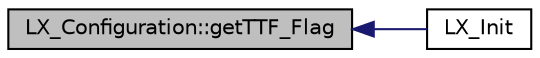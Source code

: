digraph "LX_Configuration::getTTF_Flag"
{
  edge [fontname="Helvetica",fontsize="10",labelfontname="Helvetica",labelfontsize="10"];
  node [fontname="Helvetica",fontsize="10",shape=record];
  rankdir="LR";
  Node1 [label="LX_Configuration::getTTF_Flag",height=0.2,width=0.4,color="black", fillcolor="grey75", style="filled" fontcolor="black"];
  Node1 -> Node2 [dir="back",color="midnightblue",fontsize="10",style="solid",fontname="Helvetica"];
  Node2 [label="LX_Init",height=0.2,width=0.4,color="black", fillcolor="white", style="filled",URL="$_l_x___library_8h.html#ac68e6553fdd8bcc9325b2a4440717a43"];
}
